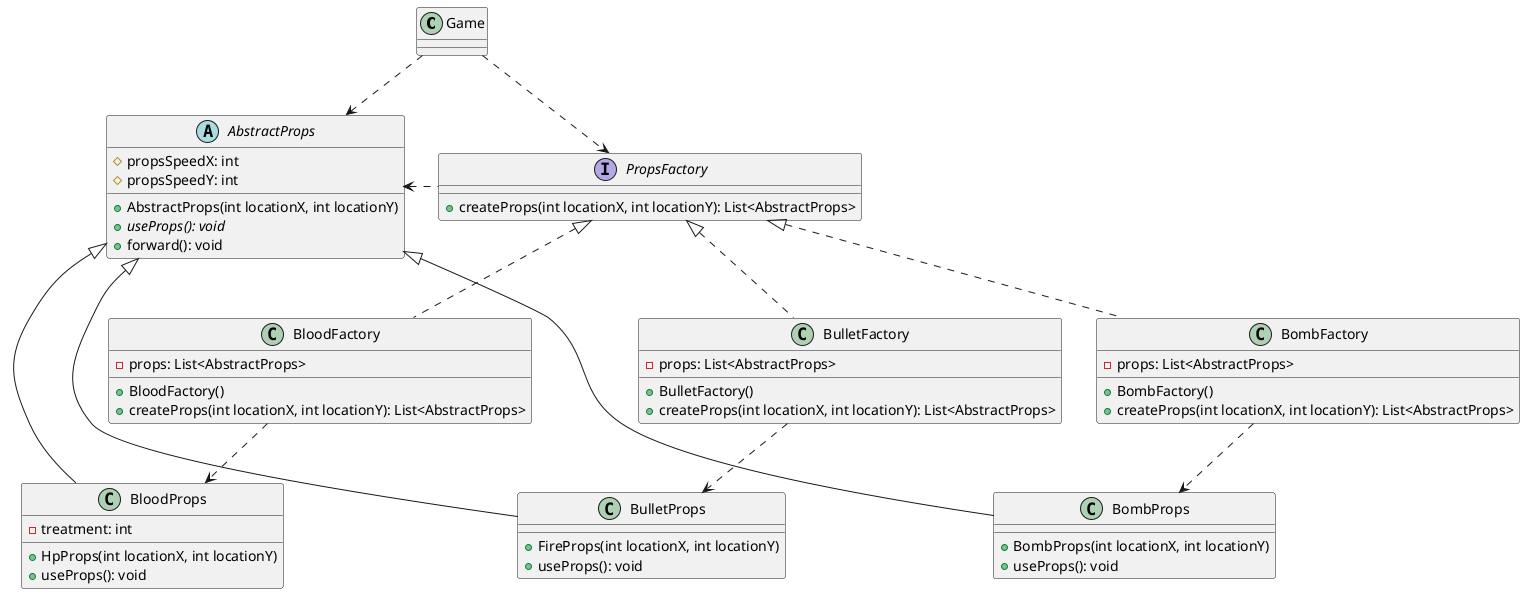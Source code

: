 @startuml
'https://plantuml.com/class-diagram

Game ..> PropsFactory
Game ..> AbstractProps

PropsFactory .left.> AbstractProps

BloodFactory  ..> BloodProps
BombFactory   ..> BombProps
BulletFactory ..> BulletProps

class Game {

}

interface PropsFactory {
    + createProps(int locationX, int locationY): List<AbstractProps>
}

class BloodFactory implements PropsFactory {
    - props: List<AbstractProps>
    + BloodFactory()
    + createProps(int locationX, int locationY): List<AbstractProps>
}

class BombFactory implements PropsFactory {
    - props: List<AbstractProps>
    + BombFactory()
    + createProps(int locationX, int locationY): List<AbstractProps>
}

class BulletFactory implements PropsFactory {
    - props: List<AbstractProps>
    + BulletFactory()
    + createProps(int locationX, int locationY): List<AbstractProps>
}

abstract class AbstractProps {
    # propsSpeedX: int
    # propsSpeedY: int

    + AbstractProps(int locationX, int locationY)
    + {abstract} useProps(): void
    + forward(): void
}

class BloodProps extends AbstractProps {
    -treatment: int

    + HpProps(int locationX, int locationY)
    + useProps(): void
}

class BombProps extends AbstractProps {
    + BombProps(int locationX, int locationY)
    + useProps(): void
}

class BulletProps extends AbstractProps {
    + FireProps(int locationX, int locationY)
    + useProps(): void
}

@enduml